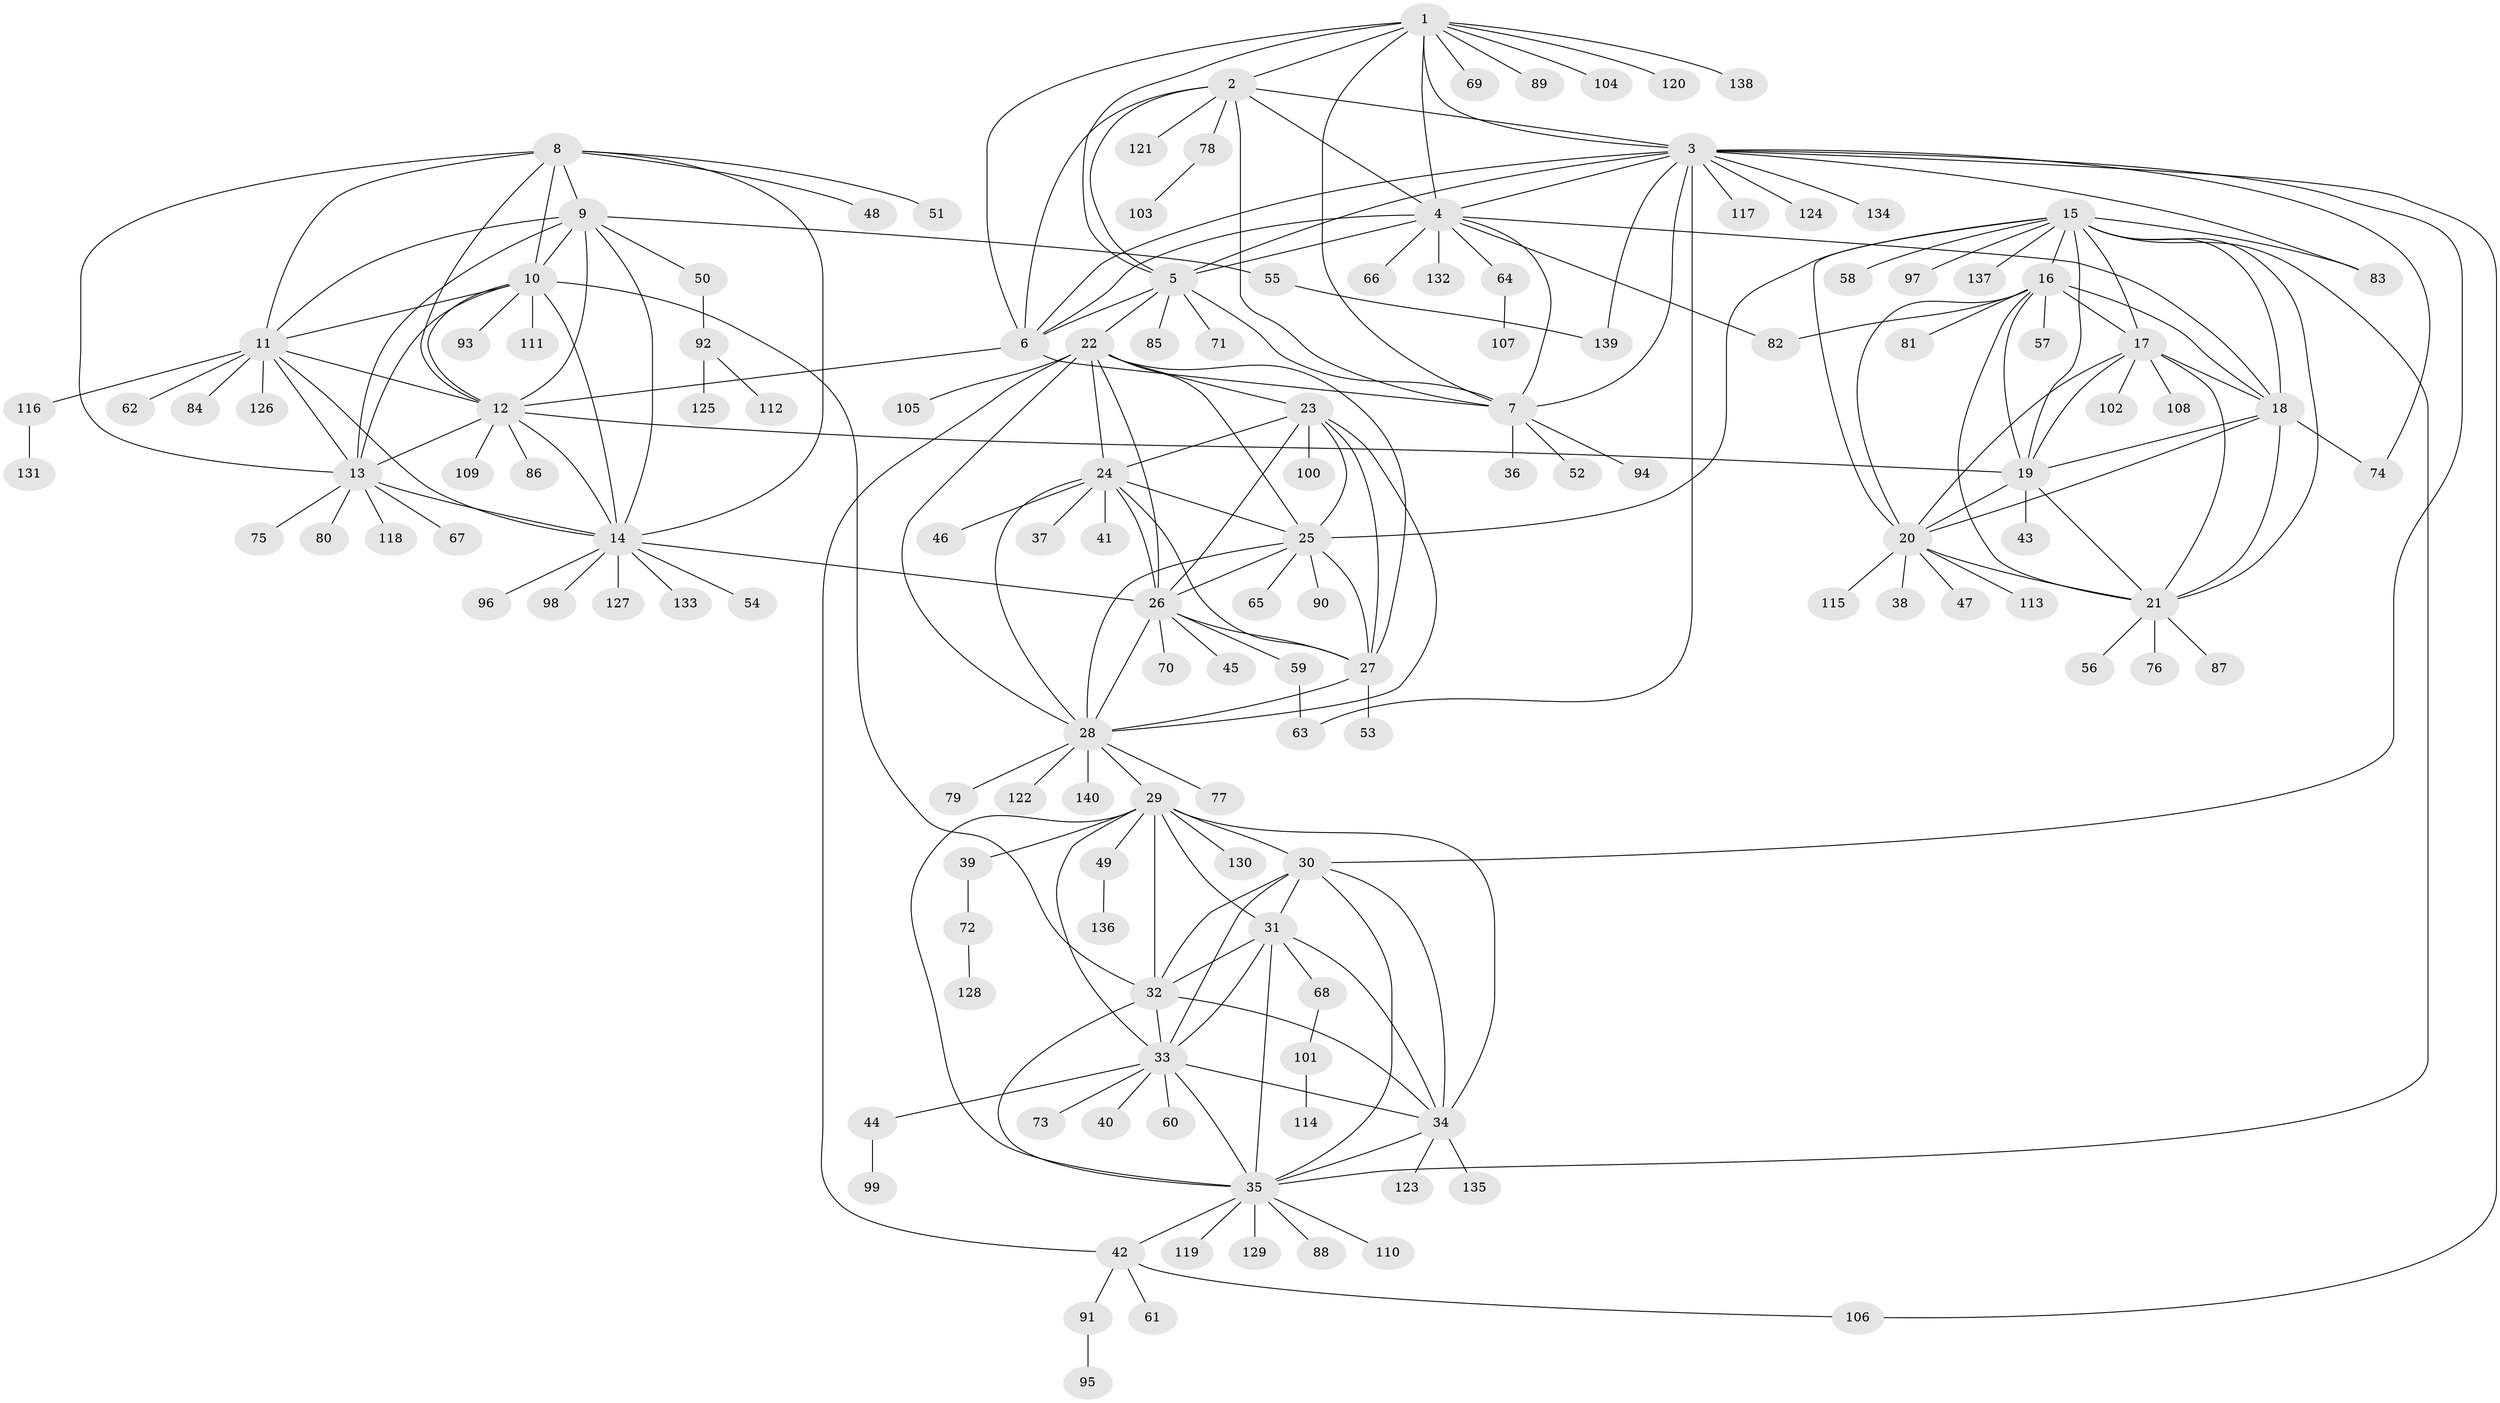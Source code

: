 // coarse degree distribution, {5: 0.04285714285714286, 8: 0.014285714285714285, 4: 0.02857142857142857, 3: 0.014285714285714285, 1: 0.8285714285714286, 13: 0.05714285714285714, 18: 0.014285714285714285}
// Generated by graph-tools (version 1.1) at 2025/57/03/04/25 21:57:16]
// undirected, 140 vertices, 227 edges
graph export_dot {
graph [start="1"]
  node [color=gray90,style=filled];
  1;
  2;
  3;
  4;
  5;
  6;
  7;
  8;
  9;
  10;
  11;
  12;
  13;
  14;
  15;
  16;
  17;
  18;
  19;
  20;
  21;
  22;
  23;
  24;
  25;
  26;
  27;
  28;
  29;
  30;
  31;
  32;
  33;
  34;
  35;
  36;
  37;
  38;
  39;
  40;
  41;
  42;
  43;
  44;
  45;
  46;
  47;
  48;
  49;
  50;
  51;
  52;
  53;
  54;
  55;
  56;
  57;
  58;
  59;
  60;
  61;
  62;
  63;
  64;
  65;
  66;
  67;
  68;
  69;
  70;
  71;
  72;
  73;
  74;
  75;
  76;
  77;
  78;
  79;
  80;
  81;
  82;
  83;
  84;
  85;
  86;
  87;
  88;
  89;
  90;
  91;
  92;
  93;
  94;
  95;
  96;
  97;
  98;
  99;
  100;
  101;
  102;
  103;
  104;
  105;
  106;
  107;
  108;
  109;
  110;
  111;
  112;
  113;
  114;
  115;
  116;
  117;
  118;
  119;
  120;
  121;
  122;
  123;
  124;
  125;
  126;
  127;
  128;
  129;
  130;
  131;
  132;
  133;
  134;
  135;
  136;
  137;
  138;
  139;
  140;
  1 -- 2;
  1 -- 3;
  1 -- 4;
  1 -- 5;
  1 -- 6;
  1 -- 7;
  1 -- 69;
  1 -- 89;
  1 -- 104;
  1 -- 120;
  1 -- 138;
  2 -- 3;
  2 -- 4;
  2 -- 5;
  2 -- 6;
  2 -- 7;
  2 -- 78;
  2 -- 121;
  3 -- 4;
  3 -- 5;
  3 -- 6;
  3 -- 7;
  3 -- 30;
  3 -- 63;
  3 -- 74;
  3 -- 83;
  3 -- 106;
  3 -- 117;
  3 -- 124;
  3 -- 134;
  3 -- 139;
  4 -- 5;
  4 -- 6;
  4 -- 7;
  4 -- 18;
  4 -- 64;
  4 -- 66;
  4 -- 82;
  4 -- 132;
  5 -- 6;
  5 -- 7;
  5 -- 22;
  5 -- 71;
  5 -- 85;
  6 -- 7;
  6 -- 12;
  7 -- 36;
  7 -- 52;
  7 -- 94;
  8 -- 9;
  8 -- 10;
  8 -- 11;
  8 -- 12;
  8 -- 13;
  8 -- 14;
  8 -- 48;
  8 -- 51;
  9 -- 10;
  9 -- 11;
  9 -- 12;
  9 -- 13;
  9 -- 14;
  9 -- 50;
  9 -- 55;
  10 -- 11;
  10 -- 12;
  10 -- 13;
  10 -- 14;
  10 -- 32;
  10 -- 93;
  10 -- 111;
  11 -- 12;
  11 -- 13;
  11 -- 14;
  11 -- 62;
  11 -- 84;
  11 -- 116;
  11 -- 126;
  12 -- 13;
  12 -- 14;
  12 -- 19;
  12 -- 86;
  12 -- 109;
  13 -- 14;
  13 -- 67;
  13 -- 75;
  13 -- 80;
  13 -- 118;
  14 -- 26;
  14 -- 54;
  14 -- 96;
  14 -- 98;
  14 -- 127;
  14 -- 133;
  15 -- 16;
  15 -- 17;
  15 -- 18;
  15 -- 19;
  15 -- 20;
  15 -- 21;
  15 -- 25;
  15 -- 35;
  15 -- 58;
  15 -- 83;
  15 -- 97;
  15 -- 137;
  16 -- 17;
  16 -- 18;
  16 -- 19;
  16 -- 20;
  16 -- 21;
  16 -- 57;
  16 -- 81;
  16 -- 82;
  17 -- 18;
  17 -- 19;
  17 -- 20;
  17 -- 21;
  17 -- 102;
  17 -- 108;
  18 -- 19;
  18 -- 20;
  18 -- 21;
  18 -- 74;
  19 -- 20;
  19 -- 21;
  19 -- 43;
  20 -- 21;
  20 -- 38;
  20 -- 47;
  20 -- 113;
  20 -- 115;
  21 -- 56;
  21 -- 76;
  21 -- 87;
  22 -- 23;
  22 -- 24;
  22 -- 25;
  22 -- 26;
  22 -- 27;
  22 -- 28;
  22 -- 42;
  22 -- 105;
  23 -- 24;
  23 -- 25;
  23 -- 26;
  23 -- 27;
  23 -- 28;
  23 -- 100;
  24 -- 25;
  24 -- 26;
  24 -- 27;
  24 -- 28;
  24 -- 37;
  24 -- 41;
  24 -- 46;
  25 -- 26;
  25 -- 27;
  25 -- 28;
  25 -- 65;
  25 -- 90;
  26 -- 27;
  26 -- 28;
  26 -- 45;
  26 -- 59;
  26 -- 70;
  27 -- 28;
  27 -- 53;
  28 -- 29;
  28 -- 77;
  28 -- 79;
  28 -- 122;
  28 -- 140;
  29 -- 30;
  29 -- 31;
  29 -- 32;
  29 -- 33;
  29 -- 34;
  29 -- 35;
  29 -- 39;
  29 -- 49;
  29 -- 130;
  30 -- 31;
  30 -- 32;
  30 -- 33;
  30 -- 34;
  30 -- 35;
  31 -- 32;
  31 -- 33;
  31 -- 34;
  31 -- 35;
  31 -- 68;
  32 -- 33;
  32 -- 34;
  32 -- 35;
  33 -- 34;
  33 -- 35;
  33 -- 40;
  33 -- 44;
  33 -- 60;
  33 -- 73;
  34 -- 35;
  34 -- 123;
  34 -- 135;
  35 -- 42;
  35 -- 88;
  35 -- 110;
  35 -- 119;
  35 -- 129;
  39 -- 72;
  42 -- 61;
  42 -- 91;
  42 -- 106;
  44 -- 99;
  49 -- 136;
  50 -- 92;
  55 -- 139;
  59 -- 63;
  64 -- 107;
  68 -- 101;
  72 -- 128;
  78 -- 103;
  91 -- 95;
  92 -- 112;
  92 -- 125;
  101 -- 114;
  116 -- 131;
}
